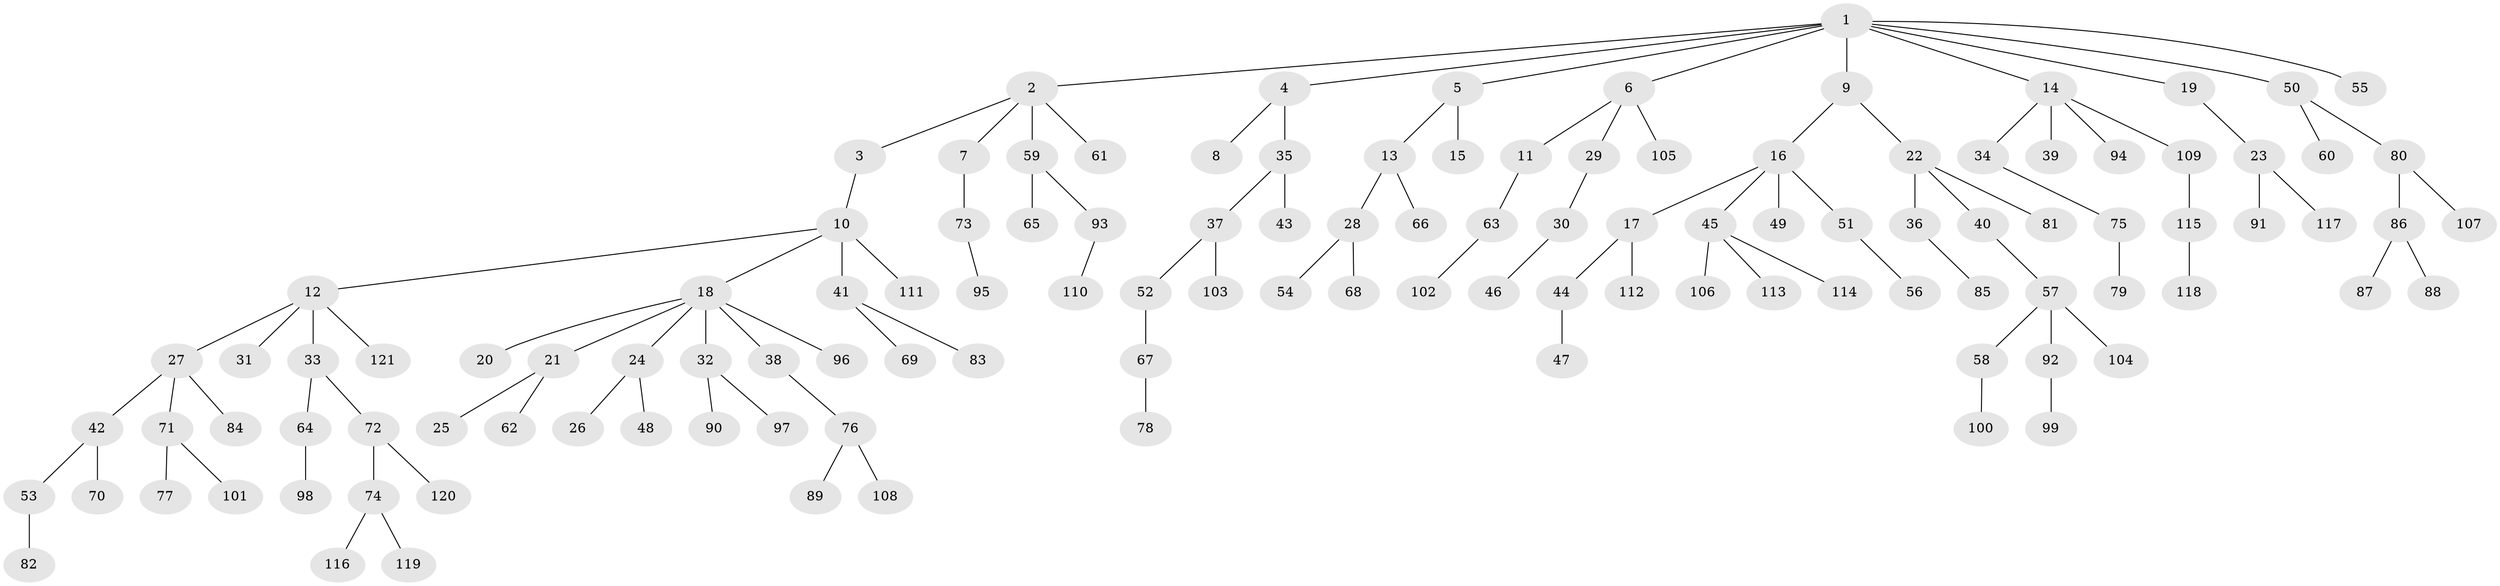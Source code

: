 // coarse degree distribution, {2: 0.20833333333333334, 1: 0.6527777777777778, 4: 0.013888888888888888, 9: 0.013888888888888888, 12: 0.013888888888888888, 3: 0.05555555555555555, 5: 0.013888888888888888, 13: 0.013888888888888888, 10: 0.013888888888888888}
// Generated by graph-tools (version 1.1) at 2025/56/03/04/25 21:56:06]
// undirected, 121 vertices, 120 edges
graph export_dot {
graph [start="1"]
  node [color=gray90,style=filled];
  1;
  2;
  3;
  4;
  5;
  6;
  7;
  8;
  9;
  10;
  11;
  12;
  13;
  14;
  15;
  16;
  17;
  18;
  19;
  20;
  21;
  22;
  23;
  24;
  25;
  26;
  27;
  28;
  29;
  30;
  31;
  32;
  33;
  34;
  35;
  36;
  37;
  38;
  39;
  40;
  41;
  42;
  43;
  44;
  45;
  46;
  47;
  48;
  49;
  50;
  51;
  52;
  53;
  54;
  55;
  56;
  57;
  58;
  59;
  60;
  61;
  62;
  63;
  64;
  65;
  66;
  67;
  68;
  69;
  70;
  71;
  72;
  73;
  74;
  75;
  76;
  77;
  78;
  79;
  80;
  81;
  82;
  83;
  84;
  85;
  86;
  87;
  88;
  89;
  90;
  91;
  92;
  93;
  94;
  95;
  96;
  97;
  98;
  99;
  100;
  101;
  102;
  103;
  104;
  105;
  106;
  107;
  108;
  109;
  110;
  111;
  112;
  113;
  114;
  115;
  116;
  117;
  118;
  119;
  120;
  121;
  1 -- 2;
  1 -- 4;
  1 -- 5;
  1 -- 6;
  1 -- 9;
  1 -- 14;
  1 -- 19;
  1 -- 50;
  1 -- 55;
  2 -- 3;
  2 -- 7;
  2 -- 59;
  2 -- 61;
  3 -- 10;
  4 -- 8;
  4 -- 35;
  5 -- 13;
  5 -- 15;
  6 -- 11;
  6 -- 29;
  6 -- 105;
  7 -- 73;
  9 -- 16;
  9 -- 22;
  10 -- 12;
  10 -- 18;
  10 -- 41;
  10 -- 111;
  11 -- 63;
  12 -- 27;
  12 -- 31;
  12 -- 33;
  12 -- 121;
  13 -- 28;
  13 -- 66;
  14 -- 34;
  14 -- 39;
  14 -- 94;
  14 -- 109;
  16 -- 17;
  16 -- 45;
  16 -- 49;
  16 -- 51;
  17 -- 44;
  17 -- 112;
  18 -- 20;
  18 -- 21;
  18 -- 24;
  18 -- 32;
  18 -- 38;
  18 -- 96;
  19 -- 23;
  21 -- 25;
  21 -- 62;
  22 -- 36;
  22 -- 40;
  22 -- 81;
  23 -- 91;
  23 -- 117;
  24 -- 26;
  24 -- 48;
  27 -- 42;
  27 -- 71;
  27 -- 84;
  28 -- 54;
  28 -- 68;
  29 -- 30;
  30 -- 46;
  32 -- 90;
  32 -- 97;
  33 -- 64;
  33 -- 72;
  34 -- 75;
  35 -- 37;
  35 -- 43;
  36 -- 85;
  37 -- 52;
  37 -- 103;
  38 -- 76;
  40 -- 57;
  41 -- 69;
  41 -- 83;
  42 -- 53;
  42 -- 70;
  44 -- 47;
  45 -- 106;
  45 -- 113;
  45 -- 114;
  50 -- 60;
  50 -- 80;
  51 -- 56;
  52 -- 67;
  53 -- 82;
  57 -- 58;
  57 -- 92;
  57 -- 104;
  58 -- 100;
  59 -- 65;
  59 -- 93;
  63 -- 102;
  64 -- 98;
  67 -- 78;
  71 -- 77;
  71 -- 101;
  72 -- 74;
  72 -- 120;
  73 -- 95;
  74 -- 116;
  74 -- 119;
  75 -- 79;
  76 -- 89;
  76 -- 108;
  80 -- 86;
  80 -- 107;
  86 -- 87;
  86 -- 88;
  92 -- 99;
  93 -- 110;
  109 -- 115;
  115 -- 118;
}
